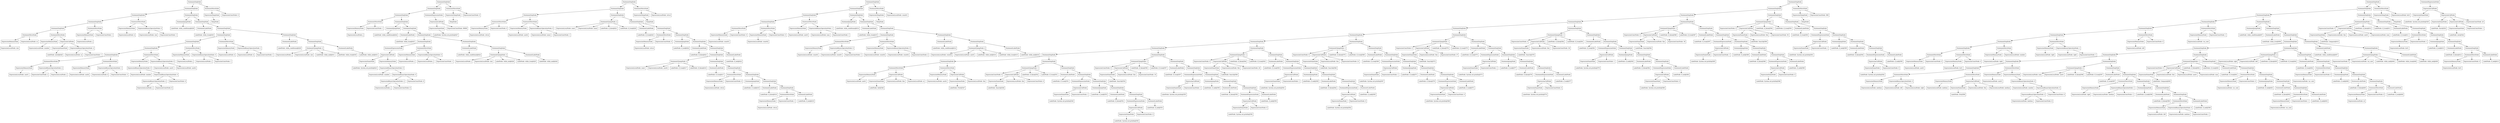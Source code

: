 digraph BinarySearch {
"0x603000037180" [label="StatementSeqNode" shape=box]
"0x6030000370f0" [label="StatementSeqNode" shape=box]
"0x603000036ac0" [label="StatementSeqNode" shape=box]
"0x603000036a00" [label="StatementSeqNode" shape=box]
"0x6030000369a0" [label="StatementSeqNode" shape=box]
"0x603000036910" [label="StatementMoveNode" shape=box]
"0x60200002cc10" [label="ExpressionMemoryNode" shape=box]
"0x60400003bbd0" [label="ExpressionLocalNode: size" shape=box]
"0x60200002cc10" -> "0x60400003bbd0"
"0x603000036910" -> "0x60200002cc10"
"0x60400003bb90" [label="ExpressionLocalNode: sz" shape=box]
"0x603000036910" -> "0x60400003bb90"
"0x6030000369a0" -> "0x603000036910"
"0x603000036970" [label="StatementMoveNode" shape=box]
"0x60200002cd10" [label="ExpressionMemoryNode" shape=box]
"0x60400003bcd0" [label="ExpressionLocalNode: number" shape=box]
"0x60200002cd10" -> "0x60400003bcd0"
"0x603000036970" -> "0x60200002cd10"
"0x60400003bc50" [label="ExpressionCallNode" shape=box]
"0x60200002cc50" [label="ExpressionNameNode" shape=box]
"0x60400003bc10" [label="LabelNode: new[]@628" shape=box]
"0x60200002cc50" -> "0x60400003bc10"
"0x60400003bc50" -> "0x60200002cc50"
"0x603000036940" [label="ExpressionBinaryOperationNode: 2" shape=box]
"0x60400003bc90" [label="ExpressionLocalNode: sz" shape=box]
"0x603000036940" -> "0x60400003bc90"
"0x60200002cc90" [label="ExpressionConstNode: 1" shape=box]
"0x603000036940" -> "0x60200002cc90"
"0x60400003bc50" -> "0x603000036940"
"0x603000036970" -> "0x60400003bc50"
"0x6030000369a0" -> "0x603000036970"
"0x603000036a00" -> "0x6030000369a0"
"0x6030000369d0" [label="StatementMoveNode" shape=box]
"0x60200002cdd0" [label="ExpressionMemoryNode" shape=box]
"0x60400003bd10" [label="ExpressionLocalNode: j" shape=box]
"0x60200002cdd0" -> "0x60400003bd10"
"0x6030000369d0" -> "0x60200002cdd0"
"0x60200002cd90" [label="ExpressionConstNode: 1" shape=box]
"0x6030000369d0" -> "0x60200002cd90"
"0x603000036a00" -> "0x6030000369d0"
"0x603000036ac0" -> "0x603000036a00"
"0x603000036a90" [label="StatementMoveNode" shape=box]
"0x60200002ceb0" [label="ExpressionMemoryNode" shape=box]
"0x60400003bd90" [label="ExpressionLocalNode: k" shape=box]
"0x60200002ceb0" -> "0x60400003bd90"
"0x603000036a90" -> "0x60200002ceb0"
"0x603000036a60" [label="ExpressionBinaryOperationNode: 0" shape=box]
"0x60400003bd50" [label="ExpressionLocalNode: size" shape=box]
"0x603000036a60" -> "0x60400003bd50"
"0x60200002ce70" [label="ExpressionConstNode: 1" shape=box]
"0x603000036a60" -> "0x60200002ce70"
"0x603000036a90" -> "0x603000036a60"
"0x603000036ac0" -> "0x603000036a90"
"0x6030000370f0" -> "0x603000036ac0"
"0x603000037000" [label="StatementSeqNode" shape=box]
"0x60200002d410" [label="StatementJumpNode" shape=box]
"0x60400003c150" [label="LabelNode: while_conditional@629" shape=box]
"0x60200002d410" -> "0x60400003c150"
"0x603000037000" -> "0x60200002d410"
"0x603000037030" [label="StatementSeqNode" shape=box]
"0x60200002d3d0" [label="StatementLabelNode" shape=box]
"0x60400003c290" [label="LabelNode: while_true@630" shape=box]
"0x60200002d3d0" -> "0x60400003c290"
"0x603000037030" -> "0x60200002d3d0"
"0x603000037060" [label="StatementSeqNode" shape=box]
"0x603000036eb0" [label="StatementSeqNode" shape=box]
"0x603000036ee0" [label="StatementSeqNode" shape=box]
"0x603000036f10" [label="StatementSeqNode" shape=box]
"0x603000036f40" [label="StatementSeqNode" shape=box]
"0x603000036b80" [label="StatementMoveNode" shape=box]
"0x60200002cfd0" [label="ExpressionMemoryNode" shape=box]
"0x60400003be90" [label="ExpressionLocalNode: aux01" shape=box]
"0x60200002cfd0" -> "0x60400003be90"
"0x603000036b80" -> "0x60200002cfd0"
"0x603000036b50" [label="ExpressionBinaryOperationNode: 2" shape=box]
"0x60200002cf70" [label="ExpressionConstNode: 2" shape=box]
"0x603000036b50" -> "0x60200002cf70"
"0x60400003be50" [label="ExpressionLocalNode: j" shape=box]
"0x603000036b50" -> "0x60400003be50"
"0x603000036b80" -> "0x603000036b50"
"0x603000036f40" -> "0x603000036b80"
"0x603000036c10" [label="StatementMoveNode" shape=box]
"0x60200002d0b0" [label="ExpressionMemoryNode" shape=box]
"0x60400003bf10" [label="ExpressionLocalNode: aux02" shape=box]
"0x60200002d0b0" -> "0x60400003bf10"
"0x603000036c10" -> "0x60200002d0b0"
"0x603000036be0" [label="ExpressionBinaryOperationNode: 1" shape=box]
"0x60400003bed0" [label="ExpressionLocalNode: k" shape=box]
"0x603000036be0" -> "0x60400003bed0"
"0x60200002d070" [label="ExpressionConstNode: 3" shape=box]
"0x603000036be0" -> "0x60200002d070"
"0x603000036c10" -> "0x603000036be0"
"0x603000036f40" -> "0x603000036c10"
"0x603000036f10" -> "0x603000036f40"
"0x603000036d30" [label="StatementMoveNode" shape=box]
"0x60200002d1d0" [label="ExpressionMemoryNode" shape=box]
"0x603000036cd0" [label="ExpressionBinaryOperationNode: 0" shape=box]
"0x60400003bfd0" [label="ExpressionLocalNode: number" shape=box]
"0x603000036cd0" -> "0x60400003bfd0"
"0x603000036ca0" [label="ExpressionBinaryOperationNode: 0" shape=box]
"0x603000036c70" [label="ExpressionBinaryOperationNode: 2" shape=box]
"0x60400003c010" [label="ExpressionLocalNode: j" shape=box]
"0x603000036c70" -> "0x60400003c010"
"0x60200002d1b0" [label="ExpressionConstNode: 8" shape=box]
"0x603000036c70" -> "0x60200002d1b0"
"0x603000036ca0" -> "0x603000036c70"
"0x60200002d190" [label="ExpressionConstNode: 8" shape=box]
"0x603000036ca0" -> "0x60200002d190"
"0x603000036cd0" -> "0x603000036ca0"
"0x60200002d1d0" -> "0x603000036cd0"
"0x603000036d30" -> "0x60200002d1d0"
"0x603000036d00" [label="ExpressionBinaryOperationNode: 0" shape=box]
"0x60400003bf50" [label="ExpressionLocalNode: aux01" shape=box]
"0x603000036d00" -> "0x60400003bf50"
"0x60400003bf90" [label="ExpressionLocalNode: aux02" shape=box]
"0x603000036d00" -> "0x60400003bf90"
"0x603000036d30" -> "0x603000036d00"
"0x603000036f10" -> "0x603000036d30"
"0x603000036ee0" -> "0x603000036f10"
"0x603000036df0" [label="StatementMoveNode" shape=box]
"0x60200002d290" [label="ExpressionMemoryNode" shape=box]
"0x60400003c090" [label="ExpressionLocalNode: j" shape=box]
"0x60200002d290" -> "0x60400003c090"
"0x603000036df0" -> "0x60200002d290"
"0x603000036dc0" [label="ExpressionBinaryOperationNode: 0" shape=box]
"0x60400003c050" [label="ExpressionLocalNode: j" shape=box]
"0x603000036dc0" -> "0x60400003c050"
"0x60200002d250" [label="ExpressionConstNode: 1" shape=box]
"0x603000036dc0" -> "0x60200002d250"
"0x603000036df0" -> "0x603000036dc0"
"0x603000036ee0" -> "0x603000036df0"
"0x603000036eb0" -> "0x603000036ee0"
"0x603000036e80" [label="StatementMoveNode" shape=box]
"0x60200002d350" [label="ExpressionMemoryNode" shape=box]
"0x60400003c110" [label="ExpressionLocalNode: k" shape=box]
"0x60200002d350" -> "0x60400003c110"
"0x603000036e80" -> "0x60200002d350"
"0x603000036e50" [label="ExpressionBinaryOperationNode: 1" shape=box]
"0x60400003c0d0" [label="ExpressionLocalNode: k" shape=box]
"0x603000036e50" -> "0x60400003c0d0"
"0x60200002d310" [label="ExpressionConstNode: 1" shape=box]
"0x603000036e50" -> "0x60200002d310"
"0x603000036e80" -> "0x603000036e50"
"0x603000036eb0" -> "0x603000036e80"
"0x603000037060" -> "0x603000036eb0"
"0x603000037090" [label="StatementSeqNode" shape=box]
"0x60200002d3b0" [label="StatementLabelNode" shape=box]
"0x60400003c250" [label="LabelNode: while_conditional@629" shape=box]
"0x60200002d3b0" -> "0x60400003c250"
"0x603000037090" -> "0x60200002d3b0"
"0x6030000370c0" [label="StatementSeqNode" shape=box]
"0x60400003c310" [label="StatementCJumpNode: 2" shape=box]
"0x60400003bdd0" [label="ExpressionLocalNode: j" shape=box]
"0x60400003c310" -> "0x60400003bdd0"
"0x60400003be10" [label="ExpressionLocalNode: size" shape=box]
"0x60400003c310" -> "0x60400003be10"
"0x60400003c210" [label="LabelNode: while_end@631" shape=box]
"0x60400003c310" -> "0x60400003c210"
"0x60400003c1d0" [label="LabelNode: while_true@630" shape=box]
"0x60400003c310" -> "0x60400003c1d0"
"0x6030000370c0" -> "0x60400003c310"
"0x60200002d3f0" [label="StatementLabelNode" shape=box]
"0x60400003c2d0" [label="LabelNode: while_end@631" shape=box]
"0x60200002d3f0" -> "0x60400003c2d0"
"0x6030000370c0" -> "0x60200002d3f0"
"0x603000037090" -> "0x6030000370c0"
"0x603000037060" -> "0x603000037090"
"0x603000037030" -> "0x603000037060"
"0x603000037000" -> "0x603000037030"
"0x6030000370f0" -> "0x603000037000"
"0x603000037180" -> "0x6030000370f0"
"0x603000037150" [label="StatementMoveNode" shape=box]
"0x60200002d4b0" [label="ExpressionTempNode" shape=box]
"0x60400003c350" [label="TempNode" shape=box]
"0x60200002d4b0" -> "0x60400003c350"
"0x603000037150" -> "0x60200002d4b0"
"0x60200002d490" [label="ExpressionConstNode: 0" shape=box]
"0x603000037150" -> "0x60200002d490"
"0x603000037180" -> "0x603000037150"
"0x6030000368e0" [label="StatementSeqNode" shape=box]
"0x603000036850" [label="StatementSeqNode" shape=box]
"0x6030000367c0" [label="StatementSeqNode" shape=box]
"0x603000036430" [label="StatementMoveNode" shape=box]
"0x60200002c6b0" [label="ExpressionMemoryNode" shape=box]
"0x60400003b610" [label="ExpressionLocalNode: j" shape=box]
"0x60200002c6b0" -> "0x60400003b610"
"0x603000036430" -> "0x60200002c6b0"
"0x60200002c670" [label="ExpressionConstNode: 1" shape=box]
"0x603000036430" -> "0x60200002c670"
"0x6030000367c0" -> "0x603000036430"
"0x6030000366d0" [label="StatementSeqNode" shape=box]
"0x60200002c9f0" [label="StatementJumpNode" shape=box]
"0x60400003b890" [label="LabelNode: while_conditional@624" shape=box]
"0x60200002c9f0" -> "0x60400003b890"
"0x6030000366d0" -> "0x60200002c9f0"
"0x603000036700" [label="StatementSeqNode" shape=box]
"0x60200002c9b0" [label="StatementLabelNode" shape=box]
"0x60400003b9d0" [label="LabelNode: while_true@625" shape=box]
"0x60200002c9b0" -> "0x60400003b9d0"
"0x603000036700" -> "0x60200002c9b0"
"0x603000036730" [label="StatementSeqNode" shape=box]
"0x603000036610" [label="StatementSeqNode" shape=box]
"0x60200002c830" [label="StatementExpressionNode" shape=box]
"0x60400003b7d0" [label="ExpressionCallNode" shape=box]
"0x60200002c7f0" [label="ExpressionNameNode" shape=box]
"0x60400003b750" [label="LabelNode: System.out.println@623" shape=box]
"0x60200002c7f0" -> "0x60400003b750"
"0x60400003b7d0" -> "0x60200002c7f0"
"0x60200002c7d0" [label="ExpressionMemoryNode" shape=box]
"0x6030000364f0" [label="ExpressionBinaryOperationNode: 0" shape=box]
"0x60400003b6d0" [label="ExpressionLocalNode: number" shape=box]
"0x6030000364f0" -> "0x60400003b6d0"
"0x6030000364c0" [label="ExpressionBinaryOperationNode: 0" shape=box]
"0x603000036490" [label="ExpressionBinaryOperationNode: 2" shape=box]
"0x60400003b710" [label="ExpressionLocalNode: j" shape=box]
"0x603000036490" -> "0x60400003b710"
"0x60200002c790" [label="ExpressionConstNode: 8" shape=box]
"0x603000036490" -> "0x60200002c790"
"0x6030000364c0" -> "0x603000036490"
"0x60200002c770" [label="ExpressionConstNode: 8" shape=box]
"0x6030000364c0" -> "0x60200002c770"
"0x6030000364f0" -> "0x6030000364c0"
"0x60200002c7d0" -> "0x6030000364f0"
"0x60400003b7d0" -> "0x60200002c7d0"
"0x60200002c830" -> "0x60400003b7d0"
"0x603000036610" -> "0x60200002c830"
"0x6030000365e0" [label="StatementMoveNode" shape=box]
"0x60200002c910" [label="ExpressionMemoryNode" shape=box]
"0x60400003b850" [label="ExpressionLocalNode: j" shape=box]
"0x60200002c910" -> "0x60400003b850"
"0x6030000365e0" -> "0x60200002c910"
"0x6030000365b0" [label="ExpressionBinaryOperationNode: 0" shape=box]
"0x60400003b810" [label="ExpressionLocalNode: j" shape=box]
"0x6030000365b0" -> "0x60400003b810"
"0x60200002c8d0" [label="ExpressionConstNode: 1" shape=box]
"0x6030000365b0" -> "0x60200002c8d0"
"0x6030000365e0" -> "0x6030000365b0"
"0x603000036610" -> "0x6030000365e0"
"0x603000036730" -> "0x603000036610"
"0x603000036760" [label="StatementSeqNode" shape=box]
"0x60200002c990" [label="StatementLabelNode" shape=box]
"0x60400003b990" [label="LabelNode: while_conditional@624" shape=box]
"0x60200002c990" -> "0x60400003b990"
"0x603000036760" -> "0x60200002c990"
"0x603000036790" [label="StatementSeqNode" shape=box]
"0x60400003ba50" [label="StatementCJumpNode: 2" shape=box]
"0x60400003b650" [label="ExpressionLocalNode: j" shape=box]
"0x60400003ba50" -> "0x60400003b650"
"0x60400003b690" [label="ExpressionLocalNode: size" shape=box]
"0x60400003ba50" -> "0x60400003b690"
"0x60400003b950" [label="LabelNode: while_end@626" shape=box]
"0x60400003ba50" -> "0x60400003b950"
"0x60400003b910" [label="LabelNode: while_true@625" shape=box]
"0x60400003ba50" -> "0x60400003b910"
"0x603000036790" -> "0x60400003ba50"
"0x60200002c9d0" [label="StatementLabelNode" shape=box]
"0x60400003ba10" [label="LabelNode: while_end@626" shape=box]
"0x60200002c9d0" -> "0x60400003ba10"
"0x603000036790" -> "0x60200002c9d0"
"0x603000036760" -> "0x603000036790"
"0x603000036730" -> "0x603000036760"
"0x603000036700" -> "0x603000036730"
"0x6030000366d0" -> "0x603000036700"
"0x6030000367c0" -> "0x6030000366d0"
"0x603000036850" -> "0x6030000367c0"
"0x60200002cad0" [label="StatementExpressionNode" shape=box]
"0x60400003bb10" [label="ExpressionCallNode" shape=box]
"0x60200002ca90" [label="ExpressionNameNode" shape=box]
"0x60400003ba90" [label="LabelNode: System.out.println@627" shape=box]
"0x60200002ca90" -> "0x60400003ba90"
"0x60400003bb10" -> "0x60200002ca90"
"0x60200002ca70" [label="ExpressionConstNode: 99999" shape=box]
"0x60400003bb10" -> "0x60200002ca70"
"0x60200002cad0" -> "0x60400003bb10"
"0x603000036850" -> "0x60200002cad0"
"0x6030000368e0" -> "0x603000036850"
"0x6030000368b0" [label="StatementMoveNode" shape=box]
"0x60200002cb70" [label="ExpressionTempNode" shape=box]
"0x60400003bb50" [label="TempNode" shape=box]
"0x60200002cb70" -> "0x60400003bb50"
"0x6030000368b0" -> "0x60200002cb70"
"0x60200002cb50" [label="ExpressionConstNode: 0" shape=box]
"0x6030000368b0" -> "0x60200002cb50"
"0x6030000368e0" -> "0x6030000368b0"
"0x6030000363d0" [label="StatementSeqNode" shape=box]
"0x603000036340" [label="StatementSeqNode" shape=box]
"0x603000035f80" [label="StatementSeqNode" shape=box]
"0x603000035ec0" [label="StatementMoveNode" shape=box]
"0x60200002c0f0" [label="ExpressionMemoryNode" shape=box]
"0x60400003af90" [label="ExpressionLocalNode: retval" shape=box]
"0x60200002c0f0" -> "0x60400003af90"
"0x603000035ec0" -> "0x60200002c0f0"
"0x60200002c0b0" [label="ExpressionConstNode: 0" shape=box]
"0x603000035ec0" -> "0x60200002c0b0"
"0x603000035f80" -> "0x603000035ec0"
"0x603000035f50" [label="StatementMoveNode" shape=box]
"0x60200002c1b0" [label="ExpressionMemoryNode" shape=box]
"0x60400003b010" [label="ExpressionLocalNode: aux02" shape=box]
"0x60200002c1b0" -> "0x60400003b010"
"0x603000035f50" -> "0x60200002c1b0"
"0x603000035f20" [label="ExpressionBinaryOperationNode: 0" shape=box]
"0x60400003afd0" [label="ExpressionLocalNode: num2" shape=box]
"0x603000035f20" -> "0x60400003afd0"
"0x60200002c170" [label="ExpressionConstNode: 1" shape=box]
"0x603000035f20" -> "0x60200002c170"
"0x603000035f50" -> "0x603000035f20"
"0x603000035f80" -> "0x603000035f50"
"0x603000036340" -> "0x603000035f80"
"0x603000036220" [label="StatementSeqNode" shape=box]
"0x60400003b550" [label="StatementCJumpNode: 2" shape=box]
"0x60400003b050" [label="ExpressionLocalNode: num1" shape=box]
"0x60400003b550" -> "0x60400003b050"
"0x60400003b090" [label="ExpressionLocalNode: num2" shape=box]
"0x60400003b550" -> "0x60400003b090"
"0x60400003b410" [label="LabelNode: if_false@621" shape=box]
"0x60400003b550" -> "0x60400003b410"
"0x60400003b3d0" [label="LabelNode: if_true@620" shape=box]
"0x60400003b550" -> "0x60400003b3d0"
"0x603000036220" -> "0x60400003b550"
"0x603000036250" [label="StatementSeqNode" shape=box]
"0x60200002c510" [label="StatementLabelNode" shape=box]
"0x60400003b490" [label="LabelNode: if_true@620" shape=box]
"0x60200002c510" -> "0x60400003b490"
"0x603000036250" -> "0x60200002c510"
"0x603000036280" [label="StatementSeqNode" shape=box]
"0x603000035fe0" [label="StatementMoveNode" shape=box]
"0x60200002c2b0" [label="ExpressionMemoryNode" shape=box]
"0x60400003b0d0" [label="ExpressionLocalNode: retval" shape=box]
"0x60200002c2b0" -> "0x60400003b0d0"
"0x603000035fe0" -> "0x60200002c2b0"
"0x60200002c270" [label="ExpressionConstNode: 0" shape=box]
"0x603000035fe0" -> "0x60200002c270"
"0x603000036280" -> "0x603000035fe0"
"0x6030000362b0" [label="StatementSeqNode" shape=box]
"0x60200002c570" [label="StatementJumpNode" shape=box]
"0x60400003b450" [label="LabelNode: if_end@622" shape=box]
"0x60200002c570" -> "0x60400003b450"
"0x6030000362b0" -> "0x60200002c570"
"0x6030000362e0" [label="StatementSeqNode" shape=box]
"0x60200002c530" [label="StatementLabelNode" shape=box]
"0x60400003b4d0" [label="LabelNode: if_false@621" shape=box]
"0x60200002c530" -> "0x60400003b4d0"
"0x6030000362e0" -> "0x60200002c530"
"0x603000036310" [label="StatementSeqNode" shape=box]
"0x603000036100" [label="StatementSeqNode" shape=box]
"0x60400003b390" [label="StatementCJumpNode: 2" shape=box]
"0x60400003b110" [label="ExpressionLocalNode: num1" shape=box]
"0x60400003b390" -> "0x60400003b110"
"0x60400003b150" [label="ExpressionLocalNode: aux02" shape=box]
"0x60400003b390" -> "0x60400003b150"
"0x60400003b210" [label="LabelNode: if_true@617" shape=box]
"0x60400003b390" -> "0x60400003b210"
"0x60400003b250" [label="LabelNode: if_false@618" shape=box]
"0x60400003b390" -> "0x60400003b250"
"0x603000036100" -> "0x60400003b390"
"0x603000036130" [label="StatementSeqNode" shape=box]
"0x60200002c470" [label="StatementLabelNode" shape=box]
"0x60400003b2d0" [label="LabelNode: if_true@617" shape=box]
"0x60200002c470" -> "0x60400003b2d0"
"0x603000036130" -> "0x60200002c470"
"0x603000036160" [label="StatementSeqNode" shape=box]
"0x6030000360a0" [label="StatementMoveNode" shape=box]
"0x60200002c390" [label="ExpressionMemoryNode" shape=box]
"0x60400003b190" [label="ExpressionLocalNode: retval" shape=box]
"0x60200002c390" -> "0x60400003b190"
"0x6030000360a0" -> "0x60200002c390"
"0x60200002c350" [label="ExpressionConstNode: 0" shape=box]
"0x6030000360a0" -> "0x60200002c350"
"0x603000036160" -> "0x6030000360a0"
"0x603000036190" [label="StatementSeqNode" shape=box]
"0x60200002c4d0" [label="StatementJumpNode" shape=box]
"0x60400003b290" [label="LabelNode: if_end@619" shape=box]
"0x60200002c4d0" -> "0x60400003b290"
"0x603000036190" -> "0x60200002c4d0"
"0x6030000361c0" [label="StatementSeqNode" shape=box]
"0x60200002c490" [label="StatementLabelNode" shape=box]
"0x60400003b310" [label="LabelNode: if_false@618" shape=box]
"0x60200002c490" -> "0x60400003b310"
"0x6030000361c0" -> "0x60200002c490"
"0x6030000361f0" [label="StatementSeqNode" shape=box]
"0x6030000360d0" [label="StatementMoveNode" shape=box]
"0x60200002c430" [label="ExpressionMemoryNode" shape=box]
"0x60400003b1d0" [label="ExpressionLocalNode: retval" shape=box]
"0x60200002c430" -> "0x60400003b1d0"
"0x6030000360d0" -> "0x60200002c430"
"0x60200002c3f0" [label="ExpressionConstNode: 1" shape=box]
"0x6030000360d0" -> "0x60200002c3f0"
"0x6030000361f0" -> "0x6030000360d0"
"0x60200002c4b0" [label="StatementLabelNode" shape=box]
"0x60400003b350" [label="LabelNode: if_end@619" shape=box]
"0x60200002c4b0" -> "0x60400003b350"
"0x6030000361f0" -> "0x60200002c4b0"
"0x6030000361c0" -> "0x6030000361f0"
"0x603000036190" -> "0x6030000361c0"
"0x603000036160" -> "0x603000036190"
"0x603000036130" -> "0x603000036160"
"0x603000036100" -> "0x603000036130"
"0x603000036310" -> "0x603000036100"
"0x60200002c550" [label="StatementLabelNode" shape=box]
"0x60400003b510" [label="LabelNode: if_end@622" shape=box]
"0x60200002c550" -> "0x60400003b510"
"0x603000036310" -> "0x60200002c550"
"0x6030000362e0" -> "0x603000036310"
"0x6030000362b0" -> "0x6030000362e0"
"0x603000036280" -> "0x6030000362b0"
"0x603000036250" -> "0x603000036280"
"0x603000036220" -> "0x603000036250"
"0x603000036340" -> "0x603000036220"
"0x6030000363d0" -> "0x603000036340"
"0x6030000363a0" [label="StatementMoveNode" shape=box]
"0x60200002c5f0" [label="ExpressionTempNode" shape=box]
"0x60400003b5d0" [label="TempNode" shape=box]
"0x60200002c5f0" -> "0x60400003b5d0"
"0x6030000363a0" -> "0x60200002c5f0"
"0x60400003b590" [label="ExpressionLocalNode: retval" shape=box]
"0x6030000363a0" -> "0x60400003b590"
"0x6030000363d0" -> "0x6030000363a0"
"0x603000035e60" [label="StatementSeqNode" shape=box]
"0x603000035dd0" [label="StatementSeqNode" shape=box]
"0x603000035aa0" [label="StatementSeqNode" shape=box]
"0x6030000359e0" [label="StatementSeqNode" shape=box]
"0x603000035980" [label="StatementMoveNode" shape=box]
"0x60200002bb50" [label="ExpressionMemoryNode" shape=box]
"0x60400003aa90" [label="ExpressionLocalNode: count01" shape=box]
"0x60200002bb50" -> "0x60400003aa90"
"0x603000035980" -> "0x60200002bb50"
"0x60200002bb10" [label="ExpressionConstNode: 0" shape=box]
"0x603000035980" -> "0x60200002bb10"
"0x6030000359e0" -> "0x603000035980"
"0x6030000359b0" [label="StatementMoveNode" shape=box]
"0x60200002bbf0" [label="ExpressionMemoryNode" shape=box]
"0x60400003aad0" [label="ExpressionLocalNode: count02" shape=box]
"0x60200002bbf0" -> "0x60400003aad0"
"0x6030000359b0" -> "0x60200002bbf0"
"0x60200002bbb0" [label="ExpressionConstNode: 0" shape=box]
"0x6030000359b0" -> "0x60200002bbb0"
"0x6030000359e0" -> "0x6030000359b0"
"0x603000035aa0" -> "0x6030000359e0"
"0x603000035a70" [label="StatementMoveNode" shape=box]
"0x60200002bcd0" [label="ExpressionMemoryNode" shape=box]
"0x60400003ab50" [label="ExpressionLocalNode: aux03" shape=box]
"0x60200002bcd0" -> "0x60400003ab50"
"0x603000035a70" -> "0x60200002bcd0"
"0x603000035a40" [label="ExpressionBinaryOperationNode: 1" shape=box]
"0x60400003ab10" [label="ExpressionLocalNode: num" shape=box]
"0x603000035a40" -> "0x60400003ab10"
"0x60200002bc90" [label="ExpressionConstNode: 1" shape=box]
"0x603000035a40" -> "0x60200002bc90"
"0x603000035a70" -> "0x603000035a40"
"0x603000035aa0" -> "0x603000035a70"
"0x603000035dd0" -> "0x603000035aa0"
"0x603000035ce0" [label="StatementSeqNode" shape=box]
"0x60200002bfb0" [label="StatementJumpNode" shape=box]
"0x60400003ad10" [label="LabelNode: while_conditional@614" shape=box]
"0x60200002bfb0" -> "0x60400003ad10"
"0x603000035ce0" -> "0x60200002bfb0"
"0x603000035d10" [label="StatementSeqNode" shape=box]
"0x60200002bf70" [label="StatementLabelNode" shape=box]
"0x60400003ae50" [label="LabelNode: while_true@615" shape=box]
"0x60200002bf70" -> "0x60400003ae50"
"0x603000035d10" -> "0x60200002bf70"
"0x603000035d40" [label="StatementSeqNode" shape=box]
"0x603000035c20" [label="StatementSeqNode" shape=box]
"0x603000035b60" [label="StatementMoveNode" shape=box]
"0x60200002bdf0" [label="ExpressionMemoryNode" shape=box]
"0x60400003ac50" [label="ExpressionLocalNode: count01" shape=box]
"0x60200002bdf0" -> "0x60400003ac50"
"0x603000035b60" -> "0x60200002bdf0"
"0x603000035b30" [label="ExpressionBinaryOperationNode: 0" shape=box]
"0x60400003ac10" [label="ExpressionLocalNode: count01" shape=box]
"0x603000035b30" -> "0x60400003ac10"
"0x60200002bdb0" [label="ExpressionConstNode: 1" shape=box]
"0x603000035b30" -> "0x60200002bdb0"
"0x603000035b60" -> "0x603000035b30"
"0x603000035c20" -> "0x603000035b60"
"0x603000035bf0" [label="StatementMoveNode" shape=box]
"0x60200002bed0" [label="ExpressionMemoryNode" shape=box]
"0x60400003acd0" [label="ExpressionLocalNode: count02" shape=box]
"0x60200002bed0" -> "0x60400003acd0"
"0x603000035bf0" -> "0x60200002bed0"
"0x603000035bc0" [label="ExpressionBinaryOperationNode: 0" shape=box]
"0x60400003ac90" [label="ExpressionLocalNode: count02" shape=box]
"0x603000035bc0" -> "0x60400003ac90"
"0x60200002be90" [label="ExpressionConstNode: 2" shape=box]
"0x603000035bc0" -> "0x60200002be90"
"0x603000035bf0" -> "0x603000035bc0"
"0x603000035c20" -> "0x603000035bf0"
"0x603000035d40" -> "0x603000035c20"
"0x603000035d70" [label="StatementSeqNode" shape=box]
"0x60200002bf50" [label="StatementLabelNode" shape=box]
"0x60400003ae10" [label="LabelNode: while_conditional@614" shape=box]
"0x60200002bf50" -> "0x60400003ae10"
"0x603000035d70" -> "0x60200002bf50"
"0x603000035da0" [label="StatementSeqNode" shape=box]
"0x60400003aed0" [label="StatementCJumpNode: 2" shape=box]
"0x60400003ab90" [label="ExpressionLocalNode: count02" shape=box]
"0x60400003aed0" -> "0x60400003ab90"
"0x60400003abd0" [label="ExpressionLocalNode: aux03" shape=box]
"0x60400003aed0" -> "0x60400003abd0"
"0x60400003add0" [label="LabelNode: while_end@616" shape=box]
"0x60400003aed0" -> "0x60400003add0"
"0x60400003ad90" [label="LabelNode: while_true@615" shape=box]
"0x60400003aed0" -> "0x60400003ad90"
"0x603000035da0" -> "0x60400003aed0"
"0x60200002bf90" [label="StatementLabelNode" shape=box]
"0x60400003ae90" [label="LabelNode: while_end@616" shape=box]
"0x60200002bf90" -> "0x60400003ae90"
"0x603000035da0" -> "0x60200002bf90"
"0x603000035d70" -> "0x603000035da0"
"0x603000035d40" -> "0x603000035d70"
"0x603000035d10" -> "0x603000035d40"
"0x603000035ce0" -> "0x603000035d10"
"0x603000035dd0" -> "0x603000035ce0"
"0x603000035e60" -> "0x603000035dd0"
"0x603000035e30" [label="StatementMoveNode" shape=box]
"0x60200002c030" [label="ExpressionTempNode" shape=box]
"0x60400003af50" [label="TempNode" shape=box]
"0x60200002c030" -> "0x60400003af50"
"0x603000035e30" -> "0x60200002c030"
"0x60400003af10" [label="ExpressionLocalNode: count01" shape=box]
"0x603000035e30" -> "0x60400003af10"
"0x603000035e60" -> "0x603000035e30"
"0x603000034990" [label="StatementSeqNode" shape=box]
"0x603000034900" [label="StatementSeqNode" shape=box]
"0x6030000346f0" [label="StatementSeqNode" shape=box]
"0x6030000344e0" [label="StatementSeqNode" shape=box]
"0x6030000342d0" [label="StatementSeqNode" shape=box]
"0x6030000340c0" [label="StatementSeqNode" shape=box]
"0x603000033eb0" [label="StatementSeqNode" shape=box]
"0x603000033ca0" [label="StatementSeqNode" shape=box]
"0x603000033a90" [label="StatementSeqNode" shape=box]
"0x603000033880" [label="StatementSeqNode" shape=box]
"0x603000033820" [label="StatementMoveNode" shape=box]
"0x602000028b90" [label="ExpressionMemoryNode" shape=box]
"0x604000037490" [label="ExpressionLocalNode: aux01" shape=box]
"0x602000028b90" -> "0x604000037490"
"0x603000033820" -> "0x602000028b90"
"0x6040000373d0" [label="ExpressionCallNode" shape=box]
"0x602000028ab0" [label="ExpressionNameNode" shape=box]
"0x604000037390" [label="LabelNode: Init@546" shape=box]
"0x602000028ab0" -> "0x604000037390"
"0x6040000373d0" -> "0x602000028ab0"
"0x604000037410" [label="ExpressionLocalNode: this" shape=box]
"0x6040000373d0" -> "0x604000037410"
"0x604000037450" [label="ExpressionLocalNode: sz" shape=box]
"0x6040000373d0" -> "0x604000037450"
"0x603000033820" -> "0x6040000373d0"
"0x603000033880" -> "0x603000033820"
"0x603000033850" [label="StatementMoveNode" shape=box]
"0x602000028c70" [label="ExpressionMemoryNode" shape=box]
"0x604000037590" [label="ExpressionLocalNode: aux02" shape=box]
"0x602000028c70" -> "0x604000037590"
"0x603000033850" -> "0x602000028c70"
"0x604000037510" [label="ExpressionCallNode" shape=box]
"0x602000028bd0" [label="ExpressionNameNode" shape=box]
"0x6040000374d0" [label="LabelNode: Print@547" shape=box]
"0x602000028bd0" -> "0x6040000374d0"
"0x604000037510" -> "0x602000028bd0"
"0x604000037550" [label="ExpressionLocalNode: this" shape=box]
"0x604000037510" -> "0x604000037550"
"0x603000033850" -> "0x604000037510"
"0x603000033880" -> "0x603000033850"
"0x603000033a90" -> "0x603000033880"
"0x603000033970" [label="StatementSeqNode" shape=box]
"0x604000037990" [label="StatementCJumpNode: 1" shape=box]
"0x602000028fb0" [label="ExpressionConstNode: 0" shape=box]
"0x604000037990" -> "0x602000028fb0"
"0x604000037610" [label="ExpressionCallNode" shape=box]
"0x602000028cd0" [label="ExpressionNameNode" shape=box]
"0x6040000375d0" [label="LabelNode: Search@548" shape=box]
"0x602000028cd0" -> "0x6040000375d0"
"0x604000037610" -> "0x602000028cd0"
"0x604000037650" [label="ExpressionLocalNode: this" shape=box]
"0x604000037610" -> "0x604000037650"
"0x602000028d50" [label="ExpressionConstNode: 8" shape=box]
"0x604000037610" -> "0x602000028d50"
"0x604000037990" -> "0x604000037610"
"0x604000037850" [label="LabelNode: if_false@552" shape=box]
"0x604000037990" -> "0x604000037850"
"0x604000037810" [label="LabelNode: if_true@551" shape=box]
"0x604000037990" -> "0x604000037810"
"0x603000033970" -> "0x604000037990"
"0x6030000339a0" [label="StatementSeqNode" shape=box]
"0x602000028f30" [label="StatementLabelNode" shape=box]
"0x6040000378d0" [label="LabelNode: if_true@551" shape=box]
"0x602000028f30" -> "0x6040000378d0"
"0x6030000339a0" -> "0x602000028f30"
"0x6030000339d0" [label="StatementSeqNode" shape=box]
"0x602000028e30" [label="StatementExpressionNode" shape=box]
"0x604000037710" [label="ExpressionCallNode" shape=box]
"0x602000028df0" [label="ExpressionNameNode" shape=box]
"0x604000037690" [label="LabelNode: System.out.println@549" shape=box]
"0x602000028df0" -> "0x604000037690"
"0x604000037710" -> "0x602000028df0"
"0x602000028dd0" [label="ExpressionConstNode: 1" shape=box]
"0x604000037710" -> "0x602000028dd0"
"0x602000028e30" -> "0x604000037710"
"0x6030000339d0" -> "0x602000028e30"
"0x603000033a00" [label="StatementSeqNode" shape=box]
"0x602000028f90" [label="StatementJumpNode" shape=box]
"0x604000037890" [label="LabelNode: if_end@553" shape=box]
"0x602000028f90" -> "0x604000037890"
"0x603000033a00" -> "0x602000028f90"
"0x603000033a30" [label="StatementSeqNode" shape=box]
"0x602000028f50" [label="StatementLabelNode" shape=box]
"0x604000037910" [label="LabelNode: if_false@552" shape=box]
"0x602000028f50" -> "0x604000037910"
"0x603000033a30" -> "0x602000028f50"
"0x603000033a60" [label="StatementSeqNode" shape=box]
"0x602000028ef0" [label="StatementExpressionNode" shape=box]
"0x6040000377d0" [label="ExpressionCallNode" shape=box]
"0x602000028eb0" [label="ExpressionNameNode" shape=box]
"0x604000037750" [label="LabelNode: System.out.println@550" shape=box]
"0x602000028eb0" -> "0x604000037750"
"0x6040000377d0" -> "0x602000028eb0"
"0x602000028e90" [label="ExpressionConstNode: 0" shape=box]
"0x6040000377d0" -> "0x602000028e90"
"0x602000028ef0" -> "0x6040000377d0"
"0x603000033a60" -> "0x602000028ef0"
"0x602000028f70" [label="StatementLabelNode" shape=box]
"0x604000037950" [label="LabelNode: if_end@553" shape=box]
"0x602000028f70" -> "0x604000037950"
"0x603000033a60" -> "0x602000028f70"
"0x603000033a30" -> "0x603000033a60"
"0x603000033a00" -> "0x603000033a30"
"0x6030000339d0" -> "0x603000033a00"
"0x6030000339a0" -> "0x6030000339d0"
"0x603000033970" -> "0x6030000339a0"
"0x603000033a90" -> "0x603000033970"
"0x603000033ca0" -> "0x603000033a90"
"0x603000033b80" [label="StatementSeqNode" shape=box]
"0x604000037d90" [label="StatementCJumpNode: 1" shape=box]
"0x6020000292f0" [label="ExpressionConstNode: 0" shape=box]
"0x604000037d90" -> "0x6020000292f0"
"0x604000037a10" [label="ExpressionCallNode" shape=box]
"0x602000029010" [label="ExpressionNameNode" shape=box]
"0x6040000379d0" [label="LabelNode: Search@554" shape=box]
"0x602000029010" -> "0x6040000379d0"
"0x604000037a10" -> "0x602000029010"
"0x604000037a50" [label="ExpressionLocalNode: this" shape=box]
"0x604000037a10" -> "0x604000037a50"
"0x602000029090" [label="ExpressionConstNode: 19" shape=box]
"0x604000037a10" -> "0x602000029090"
"0x604000037d90" -> "0x604000037a10"
"0x604000037c50" [label="LabelNode: if_false@558" shape=box]
"0x604000037d90" -> "0x604000037c50"
"0x604000037c10" [label="LabelNode: if_true@557" shape=box]
"0x604000037d90" -> "0x604000037c10"
"0x603000033b80" -> "0x604000037d90"
"0x603000033bb0" [label="StatementSeqNode" shape=box]
"0x602000029270" [label="StatementLabelNode" shape=box]
"0x604000037cd0" [label="LabelNode: if_true@557" shape=box]
"0x602000029270" -> "0x604000037cd0"
"0x603000033bb0" -> "0x602000029270"
"0x603000033be0" [label="StatementSeqNode" shape=box]
"0x602000029170" [label="StatementExpressionNode" shape=box]
"0x604000037b10" [label="ExpressionCallNode" shape=box]
"0x602000029130" [label="ExpressionNameNode" shape=box]
"0x604000037a90" [label="LabelNode: System.out.println@555" shape=box]
"0x602000029130" -> "0x604000037a90"
"0x604000037b10" -> "0x602000029130"
"0x602000029110" [label="ExpressionConstNode: 1" shape=box]
"0x604000037b10" -> "0x602000029110"
"0x602000029170" -> "0x604000037b10"
"0x603000033be0" -> "0x602000029170"
"0x603000033c10" [label="StatementSeqNode" shape=box]
"0x6020000292d0" [label="StatementJumpNode" shape=box]
"0x604000037c90" [label="LabelNode: if_end@559" shape=box]
"0x6020000292d0" -> "0x604000037c90"
"0x603000033c10" -> "0x6020000292d0"
"0x603000033c40" [label="StatementSeqNode" shape=box]
"0x602000029290" [label="StatementLabelNode" shape=box]
"0x604000037d10" [label="LabelNode: if_false@558" shape=box]
"0x602000029290" -> "0x604000037d10"
"0x603000033c40" -> "0x602000029290"
"0x603000033c70" [label="StatementSeqNode" shape=box]
"0x602000029230" [label="StatementExpressionNode" shape=box]
"0x604000037bd0" [label="ExpressionCallNode" shape=box]
"0x6020000291f0" [label="ExpressionNameNode" shape=box]
"0x604000037b50" [label="LabelNode: System.out.println@556" shape=box]
"0x6020000291f0" -> "0x604000037b50"
"0x604000037bd0" -> "0x6020000291f0"
"0x6020000291d0" [label="ExpressionConstNode: 0" shape=box]
"0x604000037bd0" -> "0x6020000291d0"
"0x602000029230" -> "0x604000037bd0"
"0x603000033c70" -> "0x602000029230"
"0x6020000292b0" [label="StatementLabelNode" shape=box]
"0x604000037d50" [label="LabelNode: if_end@559" shape=box]
"0x6020000292b0" -> "0x604000037d50"
"0x603000033c70" -> "0x6020000292b0"
"0x603000033c40" -> "0x603000033c70"
"0x603000033c10" -> "0x603000033c40"
"0x603000033be0" -> "0x603000033c10"
"0x603000033bb0" -> "0x603000033be0"
"0x603000033b80" -> "0x603000033bb0"
"0x603000033ca0" -> "0x603000033b80"
"0x603000033eb0" -> "0x603000033ca0"
"0x603000033d90" [label="StatementSeqNode" shape=box]
"0x604000038190" [label="StatementCJumpNode: 1" shape=box]
"0x602000029630" [label="ExpressionConstNode: 0" shape=box]
"0x604000038190" -> "0x602000029630"
"0x604000037e10" [label="ExpressionCallNode" shape=box]
"0x602000029350" [label="ExpressionNameNode" shape=box]
"0x604000037dd0" [label="LabelNode: Search@560" shape=box]
"0x602000029350" -> "0x604000037dd0"
"0x604000037e10" -> "0x602000029350"
"0x604000037e50" [label="ExpressionLocalNode: this" shape=box]
"0x604000037e10" -> "0x604000037e50"
"0x6020000293d0" [label="ExpressionConstNode: 20" shape=box]
"0x604000037e10" -> "0x6020000293d0"
"0x604000038190" -> "0x604000037e10"
"0x604000038050" [label="LabelNode: if_false@564" shape=box]
"0x604000038190" -> "0x604000038050"
"0x604000038010" [label="LabelNode: if_true@563" shape=box]
"0x604000038190" -> "0x604000038010"
"0x603000033d90" -> "0x604000038190"
"0x603000033dc0" [label="StatementSeqNode" shape=box]
"0x6020000295b0" [label="StatementLabelNode" shape=box]
"0x6040000380d0" [label="LabelNode: if_true@563" shape=box]
"0x6020000295b0" -> "0x6040000380d0"
"0x603000033dc0" -> "0x6020000295b0"
"0x603000033df0" [label="StatementSeqNode" shape=box]
"0x6020000294b0" [label="StatementExpressionNode" shape=box]
"0x604000037f10" [label="ExpressionCallNode" shape=box]
"0x602000029470" [label="ExpressionNameNode" shape=box]
"0x604000037e90" [label="LabelNode: System.out.println@561" shape=box]
"0x602000029470" -> "0x604000037e90"
"0x604000037f10" -> "0x602000029470"
"0x602000029450" [label="ExpressionConstNode: 1" shape=box]
"0x604000037f10" -> "0x602000029450"
"0x6020000294b0" -> "0x604000037f10"
"0x603000033df0" -> "0x6020000294b0"
"0x603000033e20" [label="StatementSeqNode" shape=box]
"0x602000029610" [label="StatementJumpNode" shape=box]
"0x604000038090" [label="LabelNode: if_end@565" shape=box]
"0x602000029610" -> "0x604000038090"
"0x603000033e20" -> "0x602000029610"
"0x603000033e50" [label="StatementSeqNode" shape=box]
"0x6020000295d0" [label="StatementLabelNode" shape=box]
"0x604000038110" [label="LabelNode: if_false@564" shape=box]
"0x6020000295d0" -> "0x604000038110"
"0x603000033e50" -> "0x6020000295d0"
"0x603000033e80" [label="StatementSeqNode" shape=box]
"0x602000029570" [label="StatementExpressionNode" shape=box]
"0x604000037fd0" [label="ExpressionCallNode" shape=box]
"0x602000029530" [label="ExpressionNameNode" shape=box]
"0x604000037f50" [label="LabelNode: System.out.println@562" shape=box]
"0x602000029530" -> "0x604000037f50"
"0x604000037fd0" -> "0x602000029530"
"0x602000029510" [label="ExpressionConstNode: 0" shape=box]
"0x604000037fd0" -> "0x602000029510"
"0x602000029570" -> "0x604000037fd0"
"0x603000033e80" -> "0x602000029570"
"0x6020000295f0" [label="StatementLabelNode" shape=box]
"0x604000038150" [label="LabelNode: if_end@565" shape=box]
"0x6020000295f0" -> "0x604000038150"
"0x603000033e80" -> "0x6020000295f0"
"0x603000033e50" -> "0x603000033e80"
"0x603000033e20" -> "0x603000033e50"
"0x603000033df0" -> "0x603000033e20"
"0x603000033dc0" -> "0x603000033df0"
"0x603000033d90" -> "0x603000033dc0"
"0x603000033eb0" -> "0x603000033d90"
"0x6030000340c0" -> "0x603000033eb0"
"0x603000033fa0" [label="StatementSeqNode" shape=box]
"0x604000038590" [label="StatementCJumpNode: 1" shape=box]
"0x602000029970" [label="ExpressionConstNode: 0" shape=box]
"0x604000038590" -> "0x602000029970"
"0x604000038210" [label="ExpressionCallNode" shape=box]
"0x602000029690" [label="ExpressionNameNode" shape=box]
"0x6040000381d0" [label="LabelNode: Search@566" shape=box]
"0x602000029690" -> "0x6040000381d0"
"0x604000038210" -> "0x602000029690"
"0x604000038250" [label="ExpressionLocalNode: this" shape=box]
"0x604000038210" -> "0x604000038250"
"0x602000029710" [label="ExpressionConstNode: 21" shape=box]
"0x604000038210" -> "0x602000029710"
"0x604000038590" -> "0x604000038210"
"0x604000038450" [label="LabelNode: if_false@570" shape=box]
"0x604000038590" -> "0x604000038450"
"0x604000038410" [label="LabelNode: if_true@569" shape=box]
"0x604000038590" -> "0x604000038410"
"0x603000033fa0" -> "0x604000038590"
"0x603000033fd0" [label="StatementSeqNode" shape=box]
"0x6020000298f0" [label="StatementLabelNode" shape=box]
"0x6040000384d0" [label="LabelNode: if_true@569" shape=box]
"0x6020000298f0" -> "0x6040000384d0"
"0x603000033fd0" -> "0x6020000298f0"
"0x603000034000" [label="StatementSeqNode" shape=box]
"0x6020000297f0" [label="StatementExpressionNode" shape=box]
"0x604000038310" [label="ExpressionCallNode" shape=box]
"0x6020000297b0" [label="ExpressionNameNode" shape=box]
"0x604000038290" [label="LabelNode: System.out.println@567" shape=box]
"0x6020000297b0" -> "0x604000038290"
"0x604000038310" -> "0x6020000297b0"
"0x602000029790" [label="ExpressionConstNode: 1" shape=box]
"0x604000038310" -> "0x602000029790"
"0x6020000297f0" -> "0x604000038310"
"0x603000034000" -> "0x6020000297f0"
"0x603000034030" [label="StatementSeqNode" shape=box]
"0x602000029950" [label="StatementJumpNode" shape=box]
"0x604000038490" [label="LabelNode: if_end@571" shape=box]
"0x602000029950" -> "0x604000038490"
"0x603000034030" -> "0x602000029950"
"0x603000034060" [label="StatementSeqNode" shape=box]
"0x602000029910" [label="StatementLabelNode" shape=box]
"0x604000038510" [label="LabelNode: if_false@570" shape=box]
"0x602000029910" -> "0x604000038510"
"0x603000034060" -> "0x602000029910"
"0x603000034090" [label="StatementSeqNode" shape=box]
"0x6020000298b0" [label="StatementExpressionNode" shape=box]
"0x6040000383d0" [label="ExpressionCallNode" shape=box]
"0x602000029870" [label="ExpressionNameNode" shape=box]
"0x604000038350" [label="LabelNode: System.out.println@568" shape=box]
"0x602000029870" -> "0x604000038350"
"0x6040000383d0" -> "0x602000029870"
"0x602000029850" [label="ExpressionConstNode: 0" shape=box]
"0x6040000383d0" -> "0x602000029850"
"0x6020000298b0" -> "0x6040000383d0"
"0x603000034090" -> "0x6020000298b0"
"0x602000029930" [label="StatementLabelNode" shape=box]
"0x604000038550" [label="LabelNode: if_end@571" shape=box]
"0x602000029930" -> "0x604000038550"
"0x603000034090" -> "0x602000029930"
"0x603000034060" -> "0x603000034090"
"0x603000034030" -> "0x603000034060"
"0x603000034000" -> "0x603000034030"
"0x603000033fd0" -> "0x603000034000"
"0x603000033fa0" -> "0x603000033fd0"
"0x6030000340c0" -> "0x603000033fa0"
"0x6030000342d0" -> "0x6030000340c0"
"0x6030000341b0" [label="StatementSeqNode" shape=box]
"0x604000038990" [label="StatementCJumpNode: 1" shape=box]
"0x602000029cb0" [label="ExpressionConstNode: 0" shape=box]
"0x604000038990" -> "0x602000029cb0"
"0x604000038610" [label="ExpressionCallNode" shape=box]
"0x6020000299d0" [label="ExpressionNameNode" shape=box]
"0x6040000385d0" [label="LabelNode: Search@572" shape=box]
"0x6020000299d0" -> "0x6040000385d0"
"0x604000038610" -> "0x6020000299d0"
"0x604000038650" [label="ExpressionLocalNode: this" shape=box]
"0x604000038610" -> "0x604000038650"
"0x602000029a50" [label="ExpressionConstNode: 37" shape=box]
"0x604000038610" -> "0x602000029a50"
"0x604000038990" -> "0x604000038610"
"0x604000038850" [label="LabelNode: if_false@576" shape=box]
"0x604000038990" -> "0x604000038850"
"0x604000038810" [label="LabelNode: if_true@575" shape=box]
"0x604000038990" -> "0x604000038810"
"0x6030000341b0" -> "0x604000038990"
"0x6030000341e0" [label="StatementSeqNode" shape=box]
"0x602000029c30" [label="StatementLabelNode" shape=box]
"0x6040000388d0" [label="LabelNode: if_true@575" shape=box]
"0x602000029c30" -> "0x6040000388d0"
"0x6030000341e0" -> "0x602000029c30"
"0x603000034210" [label="StatementSeqNode" shape=box]
"0x602000029b30" [label="StatementExpressionNode" shape=box]
"0x604000038710" [label="ExpressionCallNode" shape=box]
"0x602000029af0" [label="ExpressionNameNode" shape=box]
"0x604000038690" [label="LabelNode: System.out.println@573" shape=box]
"0x602000029af0" -> "0x604000038690"
"0x604000038710" -> "0x602000029af0"
"0x602000029ad0" [label="ExpressionConstNode: 1" shape=box]
"0x604000038710" -> "0x602000029ad0"
"0x602000029b30" -> "0x604000038710"
"0x603000034210" -> "0x602000029b30"
"0x603000034240" [label="StatementSeqNode" shape=box]
"0x602000029c90" [label="StatementJumpNode" shape=box]
"0x604000038890" [label="LabelNode: if_end@577" shape=box]
"0x602000029c90" -> "0x604000038890"
"0x603000034240" -> "0x602000029c90"
"0x603000034270" [label="StatementSeqNode" shape=box]
"0x602000029c50" [label="StatementLabelNode" shape=box]
"0x604000038910" [label="LabelNode: if_false@576" shape=box]
"0x602000029c50" -> "0x604000038910"
"0x603000034270" -> "0x602000029c50"
"0x6030000342a0" [label="StatementSeqNode" shape=box]
"0x602000029bf0" [label="StatementExpressionNode" shape=box]
"0x6040000387d0" [label="ExpressionCallNode" shape=box]
"0x602000029bb0" [label="ExpressionNameNode" shape=box]
"0x604000038750" [label="LabelNode: System.out.println@574" shape=box]
"0x602000029bb0" -> "0x604000038750"
"0x6040000387d0" -> "0x602000029bb0"
"0x602000029b90" [label="ExpressionConstNode: 0" shape=box]
"0x6040000387d0" -> "0x602000029b90"
"0x602000029bf0" -> "0x6040000387d0"
"0x6030000342a0" -> "0x602000029bf0"
"0x602000029c70" [label="StatementLabelNode" shape=box]
"0x604000038950" [label="LabelNode: if_end@577" shape=box]
"0x602000029c70" -> "0x604000038950"
"0x6030000342a0" -> "0x602000029c70"
"0x603000034270" -> "0x6030000342a0"
"0x603000034240" -> "0x603000034270"
"0x603000034210" -> "0x603000034240"
"0x6030000341e0" -> "0x603000034210"
"0x6030000341b0" -> "0x6030000341e0"
"0x6030000342d0" -> "0x6030000341b0"
"0x6030000344e0" -> "0x6030000342d0"
"0x6030000343c0" [label="StatementSeqNode" shape=box]
"0x604000038d90" [label="StatementCJumpNode: 1" shape=box]
"0x602000029ff0" [label="ExpressionConstNode: 0" shape=box]
"0x604000038d90" -> "0x602000029ff0"
"0x604000038a10" [label="ExpressionCallNode" shape=box]
"0x602000029d10" [label="ExpressionNameNode" shape=box]
"0x6040000389d0" [label="LabelNode: Search@578" shape=box]
"0x602000029d10" -> "0x6040000389d0"
"0x604000038a10" -> "0x602000029d10"
"0x604000038a50" [label="ExpressionLocalNode: this" shape=box]
"0x604000038a10" -> "0x604000038a50"
"0x602000029d90" [label="ExpressionConstNode: 38" shape=box]
"0x604000038a10" -> "0x602000029d90"
"0x604000038d90" -> "0x604000038a10"
"0x604000038c50" [label="LabelNode: if_false@582" shape=box]
"0x604000038d90" -> "0x604000038c50"
"0x604000038c10" [label="LabelNode: if_true@581" shape=box]
"0x604000038d90" -> "0x604000038c10"
"0x6030000343c0" -> "0x604000038d90"
"0x6030000343f0" [label="StatementSeqNode" shape=box]
"0x602000029f70" [label="StatementLabelNode" shape=box]
"0x604000038cd0" [label="LabelNode: if_true@581" shape=box]
"0x602000029f70" -> "0x604000038cd0"
"0x6030000343f0" -> "0x602000029f70"
"0x603000034420" [label="StatementSeqNode" shape=box]
"0x602000029e70" [label="StatementExpressionNode" shape=box]
"0x604000038b10" [label="ExpressionCallNode" shape=box]
"0x602000029e30" [label="ExpressionNameNode" shape=box]
"0x604000038a90" [label="LabelNode: System.out.println@579" shape=box]
"0x602000029e30" -> "0x604000038a90"
"0x604000038b10" -> "0x602000029e30"
"0x602000029e10" [label="ExpressionConstNode: 1" shape=box]
"0x604000038b10" -> "0x602000029e10"
"0x602000029e70" -> "0x604000038b10"
"0x603000034420" -> "0x602000029e70"
"0x603000034450" [label="StatementSeqNode" shape=box]
"0x602000029fd0" [label="StatementJumpNode" shape=box]
"0x604000038c90" [label="LabelNode: if_end@583" shape=box]
"0x602000029fd0" -> "0x604000038c90"
"0x603000034450" -> "0x602000029fd0"
"0x603000034480" [label="StatementSeqNode" shape=box]
"0x602000029f90" [label="StatementLabelNode" shape=box]
"0x604000038d10" [label="LabelNode: if_false@582" shape=box]
"0x602000029f90" -> "0x604000038d10"
"0x603000034480" -> "0x602000029f90"
"0x6030000344b0" [label="StatementSeqNode" shape=box]
"0x602000029f30" [label="StatementExpressionNode" shape=box]
"0x604000038bd0" [label="ExpressionCallNode" shape=box]
"0x602000029ef0" [label="ExpressionNameNode" shape=box]
"0x604000038b50" [label="LabelNode: System.out.println@580" shape=box]
"0x602000029ef0" -> "0x604000038b50"
"0x604000038bd0" -> "0x602000029ef0"
"0x602000029ed0" [label="ExpressionConstNode: 0" shape=box]
"0x604000038bd0" -> "0x602000029ed0"
"0x602000029f30" -> "0x604000038bd0"
"0x6030000344b0" -> "0x602000029f30"
"0x602000029fb0" [label="StatementLabelNode" shape=box]
"0x604000038d50" [label="LabelNode: if_end@583" shape=box]
"0x602000029fb0" -> "0x604000038d50"
"0x6030000344b0" -> "0x602000029fb0"
"0x603000034480" -> "0x6030000344b0"
"0x603000034450" -> "0x603000034480"
"0x603000034420" -> "0x603000034450"
"0x6030000343f0" -> "0x603000034420"
"0x6030000343c0" -> "0x6030000343f0"
"0x6030000344e0" -> "0x6030000343c0"
"0x6030000346f0" -> "0x6030000344e0"
"0x6030000345d0" [label="StatementSeqNode" shape=box]
"0x604000039190" [label="StatementCJumpNode: 1" shape=box]
"0x60200002a330" [label="ExpressionConstNode: 0" shape=box]
"0x604000039190" -> "0x60200002a330"
"0x604000038e10" [label="ExpressionCallNode" shape=box]
"0x60200002a050" [label="ExpressionNameNode" shape=box]
"0x604000038dd0" [label="LabelNode: Search@584" shape=box]
"0x60200002a050" -> "0x604000038dd0"
"0x604000038e10" -> "0x60200002a050"
"0x604000038e50" [label="ExpressionLocalNode: this" shape=box]
"0x604000038e10" -> "0x604000038e50"
"0x60200002a0d0" [label="ExpressionConstNode: 39" shape=box]
"0x604000038e10" -> "0x60200002a0d0"
"0x604000039190" -> "0x604000038e10"
"0x604000039050" [label="LabelNode: if_false@588" shape=box]
"0x604000039190" -> "0x604000039050"
"0x604000039010" [label="LabelNode: if_true@587" shape=box]
"0x604000039190" -> "0x604000039010"
"0x6030000345d0" -> "0x604000039190"
"0x603000034600" [label="StatementSeqNode" shape=box]
"0x60200002a2b0" [label="StatementLabelNode" shape=box]
"0x6040000390d0" [label="LabelNode: if_true@587" shape=box]
"0x60200002a2b0" -> "0x6040000390d0"
"0x603000034600" -> "0x60200002a2b0"
"0x603000034630" [label="StatementSeqNode" shape=box]
"0x60200002a1b0" [label="StatementExpressionNode" shape=box]
"0x604000038f10" [label="ExpressionCallNode" shape=box]
"0x60200002a170" [label="ExpressionNameNode" shape=box]
"0x604000038e90" [label="LabelNode: System.out.println@585" shape=box]
"0x60200002a170" -> "0x604000038e90"
"0x604000038f10" -> "0x60200002a170"
"0x60200002a150" [label="ExpressionConstNode: 1" shape=box]
"0x604000038f10" -> "0x60200002a150"
"0x60200002a1b0" -> "0x604000038f10"
"0x603000034630" -> "0x60200002a1b0"
"0x603000034660" [label="StatementSeqNode" shape=box]
"0x60200002a310" [label="StatementJumpNode" shape=box]
"0x604000039090" [label="LabelNode: if_end@589" shape=box]
"0x60200002a310" -> "0x604000039090"
"0x603000034660" -> "0x60200002a310"
"0x603000034690" [label="StatementSeqNode" shape=box]
"0x60200002a2d0" [label="StatementLabelNode" shape=box]
"0x604000039110" [label="LabelNode: if_false@588" shape=box]
"0x60200002a2d0" -> "0x604000039110"
"0x603000034690" -> "0x60200002a2d0"
"0x6030000346c0" [label="StatementSeqNode" shape=box]
"0x60200002a270" [label="StatementExpressionNode" shape=box]
"0x604000038fd0" [label="ExpressionCallNode" shape=box]
"0x60200002a230" [label="ExpressionNameNode" shape=box]
"0x604000038f50" [label="LabelNode: System.out.println@586" shape=box]
"0x60200002a230" -> "0x604000038f50"
"0x604000038fd0" -> "0x60200002a230"
"0x60200002a210" [label="ExpressionConstNode: 0" shape=box]
"0x604000038fd0" -> "0x60200002a210"
"0x60200002a270" -> "0x604000038fd0"
"0x6030000346c0" -> "0x60200002a270"
"0x60200002a2f0" [label="StatementLabelNode" shape=box]
"0x604000039150" [label="LabelNode: if_end@589" shape=box]
"0x60200002a2f0" -> "0x604000039150"
"0x6030000346c0" -> "0x60200002a2f0"
"0x603000034690" -> "0x6030000346c0"
"0x603000034660" -> "0x603000034690"
"0x603000034630" -> "0x603000034660"
"0x603000034600" -> "0x603000034630"
"0x6030000345d0" -> "0x603000034600"
"0x6030000346f0" -> "0x6030000345d0"
"0x603000034900" -> "0x6030000346f0"
"0x6030000347e0" [label="StatementSeqNode" shape=box]
"0x604000039590" [label="StatementCJumpNode: 1" shape=box]
"0x60200002a670" [label="ExpressionConstNode: 0" shape=box]
"0x604000039590" -> "0x60200002a670"
"0x604000039210" [label="ExpressionCallNode" shape=box]
"0x60200002a390" [label="ExpressionNameNode" shape=box]
"0x6040000391d0" [label="LabelNode: Search@590" shape=box]
"0x60200002a390" -> "0x6040000391d0"
"0x604000039210" -> "0x60200002a390"
"0x604000039250" [label="ExpressionLocalNode: this" shape=box]
"0x604000039210" -> "0x604000039250"
"0x60200002a410" [label="ExpressionConstNode: 50" shape=box]
"0x604000039210" -> "0x60200002a410"
"0x604000039590" -> "0x604000039210"
"0x604000039450" [label="LabelNode: if_false@594" shape=box]
"0x604000039590" -> "0x604000039450"
"0x604000039410" [label="LabelNode: if_true@593" shape=box]
"0x604000039590" -> "0x604000039410"
"0x6030000347e0" -> "0x604000039590"
"0x603000034810" [label="StatementSeqNode" shape=box]
"0x60200002a5f0" [label="StatementLabelNode" shape=box]
"0x6040000394d0" [label="LabelNode: if_true@593" shape=box]
"0x60200002a5f0" -> "0x6040000394d0"
"0x603000034810" -> "0x60200002a5f0"
"0x603000034840" [label="StatementSeqNode" shape=box]
"0x60200002a4f0" [label="StatementExpressionNode" shape=box]
"0x604000039310" [label="ExpressionCallNode" shape=box]
"0x60200002a4b0" [label="ExpressionNameNode" shape=box]
"0x604000039290" [label="LabelNode: System.out.println@591" shape=box]
"0x60200002a4b0" -> "0x604000039290"
"0x604000039310" -> "0x60200002a4b0"
"0x60200002a490" [label="ExpressionConstNode: 1" shape=box]
"0x604000039310" -> "0x60200002a490"
"0x60200002a4f0" -> "0x604000039310"
"0x603000034840" -> "0x60200002a4f0"
"0x603000034870" [label="StatementSeqNode" shape=box]
"0x60200002a650" [label="StatementJumpNode" shape=box]
"0x604000039490" [label="LabelNode: if_end@595" shape=box]
"0x60200002a650" -> "0x604000039490"
"0x603000034870" -> "0x60200002a650"
"0x6030000348a0" [label="StatementSeqNode" shape=box]
"0x60200002a610" [label="StatementLabelNode" shape=box]
"0x604000039510" [label="LabelNode: if_false@594" shape=box]
"0x60200002a610" -> "0x604000039510"
"0x6030000348a0" -> "0x60200002a610"
"0x6030000348d0" [label="StatementSeqNode" shape=box]
"0x60200002a5b0" [label="StatementExpressionNode" shape=box]
"0x6040000393d0" [label="ExpressionCallNode" shape=box]
"0x60200002a570" [label="ExpressionNameNode" shape=box]
"0x604000039350" [label="LabelNode: System.out.println@592" shape=box]
"0x60200002a570" -> "0x604000039350"
"0x6040000393d0" -> "0x60200002a570"
"0x60200002a550" [label="ExpressionConstNode: 0" shape=box]
"0x6040000393d0" -> "0x60200002a550"
"0x60200002a5b0" -> "0x6040000393d0"
"0x6030000348d0" -> "0x60200002a5b0"
"0x60200002a630" [label="StatementLabelNode" shape=box]
"0x604000039550" [label="LabelNode: if_end@595" shape=box]
"0x60200002a630" -> "0x604000039550"
"0x6030000348d0" -> "0x60200002a630"
"0x6030000348a0" -> "0x6030000348d0"
"0x603000034870" -> "0x6030000348a0"
"0x603000034840" -> "0x603000034870"
"0x603000034810" -> "0x603000034840"
"0x6030000347e0" -> "0x603000034810"
"0x603000034900" -> "0x6030000347e0"
"0x603000034990" -> "0x603000034900"
"0x603000034960" [label="StatementMoveNode" shape=box]
"0x60200002a710" [label="ExpressionTempNode" shape=box]
"0x6040000395d0" [label="TempNode" shape=box]
"0x60200002a710" -> "0x6040000395d0"
"0x603000034960" -> "0x60200002a710"
"0x60200002a6f0" [label="ExpressionConstNode: 999" shape=box]
"0x603000034960" -> "0x60200002a6f0"
"0x603000034990" -> "0x603000034960"
"0x603000035920" [label="StatementSeqNode" shape=box]
"0x603000035890" [label="StatementSeqNode" shape=box]
"0x6030000356b0" [label="StatementSeqNode" shape=box]
"0x603000034c90" [label="StatementSeqNode" shape=box]
"0x603000034c30" [label="StatementSeqNode" shape=box]
"0x603000034bd0" [label="StatementSeqNode" shape=box]
"0x603000034b10" [label="StatementSeqNode" shape=box]
"0x603000034ab0" [label="StatementSeqNode" shape=box]
"0x603000034a50" [label="StatementMoveNode" shape=box]
"0x60200002a7d0" [label="ExpressionMemoryNode" shape=box]
"0x604000039610" [label="ExpressionLocalNode: aux01" shape=box]
"0x60200002a7d0" -> "0x604000039610"
"0x603000034a50" -> "0x60200002a7d0"
"0x60200002a790" [label="ExpressionConstNode: 0" shape=box]
"0x603000034a50" -> "0x60200002a790"
"0x603000034ab0" -> "0x603000034a50"
"0x603000034a80" [label="StatementMoveNode" shape=box]
"0x60200002a870" [label="ExpressionMemoryNode" shape=box]
"0x604000039650" [label="ExpressionLocalNode: bs01" shape=box]
"0x60200002a870" -> "0x604000039650"
"0x603000034a80" -> "0x60200002a870"
"0x60200002a830" [label="ExpressionConstNode: 0" shape=box]
"0x603000034a80" -> "0x60200002a830"
"0x603000034ab0" -> "0x603000034a80"
"0x603000034b10" -> "0x603000034ab0"
"0x603000034ae0" [label="StatementMoveNode" shape=box]
"0x60200002a910" [label="ExpressionMemoryNode" shape=box]
"0x6040000396d0" [label="ExpressionLocalNode: right" shape=box]
"0x60200002a910" -> "0x6040000396d0"
"0x603000034ae0" -> "0x60200002a910"
"0x604000039690" [label="ExpressionLocalNode: number" shape=box]
"0x603000034ae0" -> "0x604000039690"
"0x603000034b10" -> "0x603000034ae0"
"0x603000034bd0" -> "0x603000034b10"
"0x603000034ba0" [label="StatementMoveNode" shape=box]
"0x60200002a9f0" [label="ExpressionMemoryNode" shape=box]
"0x604000039750" [label="ExpressionLocalNode: right" shape=box]
"0x60200002a9f0" -> "0x604000039750"
"0x603000034ba0" -> "0x60200002a9f0"
"0x603000034b70" [label="ExpressionBinaryOperationNode: 1" shape=box]
"0x604000039710" [label="ExpressionLocalNode: right" shape=box]
"0x603000034b70" -> "0x604000039710"
"0x60200002a9b0" [label="ExpressionConstNode: 1" shape=box]
"0x603000034b70" -> "0x60200002a9b0"
"0x603000034ba0" -> "0x603000034b70"
"0x603000034bd0" -> "0x603000034ba0"
"0x603000034c30" -> "0x603000034bd0"
"0x603000034c00" [label="StatementMoveNode" shape=box]
"0x60200002aab0" [label="ExpressionMemoryNode" shape=box]
"0x604000039790" [label="ExpressionLocalNode: left" shape=box]
"0x60200002aab0" -> "0x604000039790"
"0x603000034c00" -> "0x60200002aab0"
"0x60200002aa70" [label="ExpressionConstNode: 0" shape=box]
"0x603000034c00" -> "0x60200002aa70"
"0x603000034c30" -> "0x603000034c00"
"0x603000034c90" -> "0x603000034c30"
"0x603000034c60" [label="StatementMoveNode" shape=box]
"0x60200002ab70" [label="ExpressionMemoryNode" shape=box]
"0x6040000397d0" [label="ExpressionLocalNode: var_cont" shape=box]
"0x60200002ab70" -> "0x6040000397d0"
"0x603000034c60" -> "0x60200002ab70"
"0x60200002ab30" [label="ExpressionConstNode: 1" shape=box]
"0x603000034c60" -> "0x60200002ab30"
"0x603000034c90" -> "0x603000034c60"
"0x6030000356b0" -> "0x603000034c90"
"0x6030000355c0" [label="StatementSeqNode" shape=box]
"0x60200002b710" [label="StatementJumpNode" shape=box]
"0x60400003a490" [label="LabelNode: while_conditional@607" shape=box]
"0x60200002b710" -> "0x60400003a490"
"0x6030000355c0" -> "0x60200002b710"
"0x6030000355f0" [label="StatementSeqNode" shape=box]
"0x60200002b6b0" [label="StatementLabelNode" shape=box]
"0x60400003a5d0" [label="LabelNode: while_true@608" shape=box]
"0x60200002b6b0" -> "0x60400003a5d0"
"0x6030000355f0" -> "0x60200002b6b0"
"0x603000035620" [label="StatementSeqNode" shape=box]
"0x603000035440" [label="StatementSeqNode" shape=box]
"0x603000035470" [label="StatementSeqNode" shape=box]
"0x6030000354a0" [label="StatementSeqNode" shape=box]
"0x6030000354d0" [label="StatementSeqNode" shape=box]
"0x603000035500" [label="StatementSeqNode" shape=box]
"0x603000034d20" [label="StatementMoveNode" shape=box]
"0x60200002ac50" [label="ExpressionMemoryNode" shape=box]
"0x6040000398d0" [label="ExpressionLocalNode: medium" shape=box]
"0x60200002ac50" -> "0x6040000398d0"
"0x603000034d20" -> "0x60200002ac50"
"0x603000034cf0" [label="ExpressionBinaryOperationNode: 0" shape=box]
"0x604000039850" [label="ExpressionLocalNode: left" shape=box]
"0x603000034cf0" -> "0x604000039850"
"0x604000039890" [label="ExpressionLocalNode: right" shape=box]
"0x603000034cf0" -> "0x604000039890"
"0x603000034d20" -> "0x603000034cf0"
"0x603000035500" -> "0x603000034d20"
"0x603000034d50" [label="StatementMoveNode" shape=box]
"0x60200002ad90" [label="ExpressionMemoryNode" shape=box]
"0x604000039a10" [label="ExpressionLocalNode: medium" shape=box]
"0x60200002ad90" -> "0x604000039a10"
"0x603000034d50" -> "0x60200002ad90"
"0x604000039950" [label="ExpressionCallNode" shape=box]
"0x60200002acb0" [label="ExpressionNameNode" shape=box]
"0x604000039910" [label="LabelNode: Div@596" shape=box]
"0x60200002acb0" -> "0x604000039910"
"0x604000039950" -> "0x60200002acb0"
"0x604000039990" [label="ExpressionLocalNode: this" shape=box]
"0x604000039950" -> "0x604000039990"
"0x6040000399d0" [label="ExpressionLocalNode: medium" shape=box]
"0x604000039950" -> "0x6040000399d0"
"0x603000034d50" -> "0x604000039950"
"0x603000035500" -> "0x603000034d50"
"0x6030000354d0" -> "0x603000035500"
"0x603000034e10" [label="StatementMoveNode" shape=box]
"0x60200002aed0" [label="ExpressionMemoryNode" shape=box]
"0x604000039ad0" [label="ExpressionLocalNode: aux01" shape=box]
"0x60200002aed0" -> "0x604000039ad0"
"0x603000034e10" -> "0x60200002aed0"
"0x60200002ae90" [label="ExpressionMemoryNode" shape=box]
"0x603000034de0" [label="ExpressionBinaryOperationNode: 0" shape=box]
"0x604000039a50" [label="ExpressionLocalNode: number" shape=box]
"0x603000034de0" -> "0x604000039a50"
"0x603000034db0" [label="ExpressionBinaryOperationNode: 0" shape=box]
"0x603000034d80" [label="ExpressionBinaryOperationNode: 2" shape=box]
"0x604000039a90" [label="ExpressionLocalNode: medium" shape=box]
"0x603000034d80" -> "0x604000039a90"
"0x60200002ae50" [label="ExpressionConstNode: 8" shape=box]
"0x603000034d80" -> "0x60200002ae50"
"0x603000034db0" -> "0x603000034d80"
"0x60200002ae30" [label="ExpressionConstNode: 8" shape=box]
"0x603000034db0" -> "0x60200002ae30"
"0x603000034de0" -> "0x603000034db0"
"0x60200002ae90" -> "0x603000034de0"
"0x603000034e10" -> "0x60200002ae90"
"0x6030000354d0" -> "0x603000034e10"
"0x6030000354a0" -> "0x6030000354d0"
"0x603000034fc0" [label="StatementSeqNode" shape=box]
"0x604000039e10" [label="StatementCJumpNode: 2" shape=box]
"0x604000039b10" [label="ExpressionLocalNode: num" shape=box]
"0x604000039e10" -> "0x604000039b10"
"0x604000039b50" [label="ExpressionLocalNode: aux01" shape=box]
"0x604000039e10" -> "0x604000039b50"
"0x604000039cd0" [label="LabelNode: if_false@598" shape=box]
"0x604000039e10" -> "0x604000039cd0"
"0x604000039c90" [label="LabelNode: if_true@597" shape=box]
"0x604000039e10" -> "0x604000039c90"
"0x603000034fc0" -> "0x604000039e10"
"0x603000034ff0" [label="StatementSeqNode" shape=box]
"0x60200002b0d0" [label="StatementLabelNode" shape=box]
"0x604000039d50" [label="LabelNode: if_true@597" shape=box]
"0x60200002b0d0" -> "0x604000039d50"
"0x603000034ff0" -> "0x60200002b0d0"
"0x603000035020" [label="StatementSeqNode" shape=box]
"0x603000034f00" [label="StatementMoveNode" shape=box]
"0x60200002afd0" [label="ExpressionMemoryNode" shape=box]
"0x604000039bd0" [label="ExpressionLocalNode: right" shape=box]
"0x60200002afd0" -> "0x604000039bd0"
"0x603000034f00" -> "0x60200002afd0"
"0x603000034ed0" [label="ExpressionBinaryOperationNode: 1" shape=box]
"0x604000039b90" [label="ExpressionLocalNode: medium" shape=box]
"0x603000034ed0" -> "0x604000039b90"
"0x60200002af90" [label="ExpressionConstNode: 1" shape=box]
"0x603000034ed0" -> "0x60200002af90"
"0x603000034f00" -> "0x603000034ed0"
"0x603000035020" -> "0x603000034f00"
"0x603000035050" [label="StatementSeqNode" shape=box]
"0x60200002b130" [label="StatementJumpNode" shape=box]
"0x604000039d10" [label="LabelNode: if_end@599" shape=box]
"0x60200002b130" -> "0x604000039d10"
"0x603000035050" -> "0x60200002b130"
"0x603000035080" [label="StatementSeqNode" shape=box]
"0x60200002b0f0" [label="StatementLabelNode" shape=box]
"0x604000039d90" [label="LabelNode: if_false@598" shape=box]
"0x60200002b0f0" -> "0x604000039d90"
"0x603000035080" -> "0x60200002b0f0"
"0x6030000350b0" [label="StatementSeqNode" shape=box]
"0x603000034f90" [label="StatementMoveNode" shape=box]
"0x60200002b090" [label="ExpressionMemoryNode" shape=box]
"0x604000039c50" [label="ExpressionLocalNode: left" shape=box]
"0x60200002b090" -> "0x604000039c50"
"0x603000034f90" -> "0x60200002b090"
"0x603000034f60" [label="ExpressionBinaryOperationNode: 0" shape=box]
"0x604000039c10" [label="ExpressionLocalNode: medium" shape=box]
"0x603000034f60" -> "0x604000039c10"
"0x60200002b050" [label="ExpressionConstNode: 1" shape=box]
"0x603000034f60" -> "0x60200002b050"
"0x603000034f90" -> "0x603000034f60"
"0x6030000350b0" -> "0x603000034f90"
"0x60200002b110" [label="StatementLabelNode" shape=box]
"0x604000039dd0" [label="LabelNode: if_end@599" shape=box]
"0x60200002b110" -> "0x604000039dd0"
"0x6030000350b0" -> "0x60200002b110"
"0x603000035080" -> "0x6030000350b0"
"0x603000035050" -> "0x603000035080"
"0x603000035020" -> "0x603000035050"
"0x603000034ff0" -> "0x603000035020"
"0x603000034fc0" -> "0x603000034ff0"
"0x6030000354a0" -> "0x603000034fc0"
"0x603000035470" -> "0x6030000354a0"
"0x603000035170" [label="StatementSeqNode" shape=box]
"0x60400003a190" [label="StatementCJumpNode: 1" shape=box]
"0x60200002b410" [label="ExpressionConstNode: 0" shape=box]
"0x60400003a190" -> "0x60200002b410"
"0x604000039e90" [label="ExpressionCallNode" shape=box]
"0x60200002b170" [label="ExpressionNameNode" shape=box]
"0x604000039e50" [label="LabelNode: Compare@600" shape=box]
"0x60200002b170" -> "0x604000039e50"
"0x604000039e90" -> "0x60200002b170"
"0x604000039ed0" [label="ExpressionLocalNode: this" shape=box]
"0x604000039e90" -> "0x604000039ed0"
"0x604000039f10" [label="ExpressionLocalNode: aux01" shape=box]
"0x604000039e90" -> "0x604000039f10"
"0x604000039f50" [label="ExpressionLocalNode: num" shape=box]
"0x604000039e90" -> "0x604000039f50"
"0x60400003a190" -> "0x604000039e90"
"0x60400003a050" [label="LabelNode: if_false@602" shape=box]
"0x60400003a190" -> "0x60400003a050"
"0x60400003a010" [label="LabelNode: if_true@601" shape=box]
"0x60400003a190" -> "0x60400003a010"
"0x603000035170" -> "0x60400003a190"
"0x6030000351a0" [label="StatementSeqNode" shape=box]
"0x60200002b390" [label="StatementLabelNode" shape=box]
"0x60400003a0d0" [label="LabelNode: if_true@601" shape=box]
"0x60200002b390" -> "0x60400003a0d0"
"0x6030000351a0" -> "0x60200002b390"
"0x6030000351d0" [label="StatementSeqNode" shape=box]
"0x603000035110" [label="StatementMoveNode" shape=box]
"0x60200002b2b0" [label="ExpressionMemoryNode" shape=box]
"0x604000039f90" [label="ExpressionLocalNode: var_cont" shape=box]
"0x60200002b2b0" -> "0x604000039f90"
"0x603000035110" -> "0x60200002b2b0"
"0x60200002b270" [label="ExpressionConstNode: 0" shape=box]
"0x603000035110" -> "0x60200002b270"
"0x6030000351d0" -> "0x603000035110"
"0x603000035200" [label="StatementSeqNode" shape=box]
"0x60200002b3f0" [label="StatementJumpNode" shape=box]
"0x60400003a090" [label="LabelNode: if_end@603" shape=box]
"0x60200002b3f0" -> "0x60400003a090"
"0x603000035200" -> "0x60200002b3f0"
"0x603000035230" [label="StatementSeqNode" shape=box]
"0x60200002b3b0" [label="StatementLabelNode" shape=box]
"0x60400003a110" [label="LabelNode: if_false@602" shape=box]
"0x60200002b3b0" -> "0x60400003a110"
"0x603000035230" -> "0x60200002b3b0"
"0x603000035260" [label="StatementSeqNode" shape=box]
"0x603000035140" [label="StatementMoveNode" shape=box]
"0x60200002b350" [label="ExpressionMemoryNode" shape=box]
"0x604000039fd0" [label="ExpressionLocalNode: var_cont" shape=box]
"0x60200002b350" -> "0x604000039fd0"
"0x603000035140" -> "0x60200002b350"
"0x60200002b310" [label="ExpressionConstNode: 1" shape=box]
"0x603000035140" -> "0x60200002b310"
"0x603000035260" -> "0x603000035140"
"0x60200002b3d0" [label="StatementLabelNode" shape=box]
"0x60400003a150" [label="LabelNode: if_end@603" shape=box]
"0x60200002b3d0" -> "0x60400003a150"
"0x603000035260" -> "0x60200002b3d0"
"0x603000035230" -> "0x603000035260"
"0x603000035200" -> "0x603000035230"
"0x6030000351d0" -> "0x603000035200"
"0x6030000351a0" -> "0x6030000351d0"
"0x603000035170" -> "0x6030000351a0"
"0x603000035470" -> "0x603000035170"
"0x603000035440" -> "0x603000035470"
"0x603000035320" [label="StatementSeqNode" shape=box]
"0x60400003a450" [label="StatementCJumpNode: 2" shape=box]
"0x60400003a1d0" [label="ExpressionLocalNode: right" shape=box]
"0x60400003a450" -> "0x60400003a1d0"
"0x60400003a210" [label="ExpressionLocalNode: left" shape=box]
"0x60400003a450" -> "0x60400003a210"
"0x60400003a310" [label="LabelNode: if_false@605" shape=box]
"0x60400003a450" -> "0x60400003a310"
"0x60400003a2d0" [label="LabelNode: if_true@604" shape=box]
"0x60400003a450" -> "0x60400003a2d0"
"0x603000035320" -> "0x60400003a450"
"0x603000035350" [label="StatementSeqNode" shape=box]
"0x60200002b5d0" [label="StatementLabelNode" shape=box]
"0x60400003a390" [label="LabelNode: if_true@604" shape=box]
"0x60200002b5d0" -> "0x60400003a390"
"0x603000035350" -> "0x60200002b5d0"
"0x603000035380" [label="StatementSeqNode" shape=box]
"0x6030000352c0" [label="StatementMoveNode" shape=box]
"0x60200002b4f0" [label="ExpressionMemoryNode" shape=box]
"0x60400003a250" [label="ExpressionLocalNode: var_cont" shape=box]
"0x60200002b4f0" -> "0x60400003a250"
"0x6030000352c0" -> "0x60200002b4f0"
"0x60200002b4b0" [label="ExpressionConstNode: 0" shape=box]
"0x6030000352c0" -> "0x60200002b4b0"
"0x603000035380" -> "0x6030000352c0"
"0x6030000353b0" [label="StatementSeqNode" shape=box]
"0x60200002b630" [label="StatementJumpNode" shape=box]
"0x60400003a350" [label="LabelNode: if_end@606" shape=box]
"0x60200002b630" -> "0x60400003a350"
"0x6030000353b0" -> "0x60200002b630"
"0x6030000353e0" [label="StatementSeqNode" shape=box]
"0x60200002b5f0" [label="StatementLabelNode" shape=box]
"0x60400003a3d0" [label="LabelNode: if_false@605" shape=box]
"0x60200002b5f0" -> "0x60400003a3d0"
"0x6030000353e0" -> "0x60200002b5f0"
"0x603000035410" [label="StatementSeqNode" shape=box]
"0x6030000352f0" [label="StatementMoveNode" shape=box]
"0x60200002b590" [label="ExpressionMemoryNode" shape=box]
"0x60400003a290" [label="ExpressionLocalNode: nt" shape=box]
"0x60200002b590" -> "0x60400003a290"
"0x6030000352f0" -> "0x60200002b590"
"0x60200002b550" [label="ExpressionConstNode: 0" shape=box]
"0x6030000352f0" -> "0x60200002b550"
"0x603000035410" -> "0x6030000352f0"
"0x60200002b610" [label="StatementLabelNode" shape=box]
"0x60400003a410" [label="LabelNode: if_end@606" shape=box]
"0x60200002b610" -> "0x60400003a410"
"0x603000035410" -> "0x60200002b610"
"0x6030000353e0" -> "0x603000035410"
"0x6030000353b0" -> "0x6030000353e0"
"0x603000035380" -> "0x6030000353b0"
"0x603000035350" -> "0x603000035380"
"0x603000035320" -> "0x603000035350"
"0x603000035440" -> "0x603000035320"
"0x603000035620" -> "0x603000035440"
"0x603000035650" [label="StatementSeqNode" shape=box]
"0x60200002b690" [label="StatementLabelNode" shape=box]
"0x60400003a590" [label="LabelNode: while_conditional@607" shape=box]
"0x60200002b690" -> "0x60400003a590"
"0x603000035650" -> "0x60200002b690"
"0x603000035680" [label="StatementSeqNode" shape=box]
"0x60400003a650" [label="StatementCJumpNode: 1" shape=box]
"0x60200002b6f0" [label="ExpressionConstNode: 0" shape=box]
"0x60400003a650" -> "0x60200002b6f0"
"0x604000039810" [label="ExpressionLocalNode: var_cont" shape=box]
"0x60400003a650" -> "0x604000039810"
"0x60400003a550" [label="LabelNode: while_end@609" shape=box]
"0x60400003a650" -> "0x60400003a550"
"0x60400003a510" [label="LabelNode: while_true@608" shape=box]
"0x60400003a650" -> "0x60400003a510"
"0x603000035680" -> "0x60400003a650"
"0x60200002b6d0" [label="StatementLabelNode" shape=box]
"0x60400003a610" [label="LabelNode: while_end@609" shape=box]
"0x60200002b6d0" -> "0x60400003a610"
"0x603000035680" -> "0x60200002b6d0"
"0x603000035650" -> "0x603000035680"
"0x603000035620" -> "0x603000035650"
"0x6030000355f0" -> "0x603000035620"
"0x6030000355c0" -> "0x6030000355f0"
"0x6030000356b0" -> "0x6030000355c0"
"0x603000035890" -> "0x6030000356b0"
"0x603000035770" [label="StatementSeqNode" shape=box]
"0x60400003a9d0" [label="StatementCJumpNode: 1" shape=box]
"0x60200002ba10" [label="ExpressionConstNode: 0" shape=box]
"0x60400003a9d0" -> "0x60200002ba10"
"0x60400003a6d0" [label="ExpressionCallNode" shape=box]
"0x60200002b770" [label="ExpressionNameNode" shape=box]
"0x60400003a690" [label="LabelNode: Compare@610" shape=box]
"0x60200002b770" -> "0x60400003a690"
"0x60400003a6d0" -> "0x60200002b770"
"0x60400003a710" [label="ExpressionLocalNode: this" shape=box]
"0x60400003a6d0" -> "0x60400003a710"
"0x60400003a750" [label="ExpressionLocalNode: aux01" shape=box]
"0x60400003a6d0" -> "0x60400003a750"
"0x60400003a790" [label="ExpressionLocalNode: num" shape=box]
"0x60400003a6d0" -> "0x60400003a790"
"0x60400003a9d0" -> "0x60400003a6d0"
"0x60400003a890" [label="LabelNode: if_false@612" shape=box]
"0x60400003a9d0" -> "0x60400003a890"
"0x60400003a850" [label="LabelNode: if_true@611" shape=box]
"0x60400003a9d0" -> "0x60400003a850"
"0x603000035770" -> "0x60400003a9d0"
"0x6030000357a0" [label="StatementSeqNode" shape=box]
"0x60200002b990" [label="StatementLabelNode" shape=box]
"0x60400003a910" [label="LabelNode: if_true@611" shape=box]
"0x60200002b990" -> "0x60400003a910"
"0x6030000357a0" -> "0x60200002b990"
"0x6030000357d0" [label="StatementSeqNode" shape=box]
"0x603000035710" [label="StatementMoveNode" shape=box]
"0x60200002b8b0" [label="ExpressionMemoryNode" shape=box]
"0x60400003a7d0" [label="ExpressionLocalNode: bs01" shape=box]
"0x60200002b8b0" -> "0x60400003a7d0"
"0x603000035710" -> "0x60200002b8b0"
"0x60200002b870" [label="ExpressionConstNode: 1" shape=box]
"0x603000035710" -> "0x60200002b870"
"0x6030000357d0" -> "0x603000035710"
"0x603000035800" [label="StatementSeqNode" shape=box]
"0x60200002b9f0" [label="StatementJumpNode" shape=box]
"0x60400003a8d0" [label="LabelNode: if_end@613" shape=box]
"0x60200002b9f0" -> "0x60400003a8d0"
"0x603000035800" -> "0x60200002b9f0"
"0x603000035830" [label="StatementSeqNode" shape=box]
"0x60200002b9b0" [label="StatementLabelNode" shape=box]
"0x60400003a950" [label="LabelNode: if_false@612" shape=box]
"0x60200002b9b0" -> "0x60400003a950"
"0x603000035830" -> "0x60200002b9b0"
"0x603000035860" [label="StatementSeqNode" shape=box]
"0x603000035740" [label="StatementMoveNode" shape=box]
"0x60200002b950" [label="ExpressionMemoryNode" shape=box]
"0x60400003a810" [label="ExpressionLocalNode: bs01" shape=box]
"0x60200002b950" -> "0x60400003a810"
"0x603000035740" -> "0x60200002b950"
"0x60200002b910" [label="ExpressionConstNode: 0" shape=box]
"0x603000035740" -> "0x60200002b910"
"0x603000035860" -> "0x603000035740"
"0x60200002b9d0" [label="StatementLabelNode" shape=box]
"0x60400003a990" [label="LabelNode: if_end@613" shape=box]
"0x60200002b9d0" -> "0x60400003a990"
"0x603000035860" -> "0x60200002b9d0"
"0x603000035830" -> "0x603000035860"
"0x603000035800" -> "0x603000035830"
"0x6030000357d0" -> "0x603000035800"
"0x6030000357a0" -> "0x6030000357d0"
"0x603000035770" -> "0x6030000357a0"
"0x603000035890" -> "0x603000035770"
"0x603000035920" -> "0x603000035890"
"0x6030000358f0" [label="StatementMoveNode" shape=box]
"0x60200002ba90" [label="ExpressionTempNode" shape=box]
"0x60400003aa50" [label="TempNode" shape=box]
"0x60200002ba90" -> "0x60400003aa50"
"0x6030000358f0" -> "0x60200002ba90"
"0x60400003aa10" [label="ExpressionLocalNode: bs01" shape=box]
"0x6030000358f0" -> "0x60400003aa10"
"0x603000035920" -> "0x6030000358f0"
"0x602000028a70" [label="StatementExpressionNode" shape=box]
"0x604000037350" [label="ExpressionCallNode" shape=box]
"0x602000028a30" [label="ExpressionNameNode" shape=box]
"0x6040000372d0" [label="LabelNode: System.out.println@545" shape=box]
"0x602000028a30" -> "0x6040000372d0"
"0x604000037350" -> "0x602000028a30"
"0x604000037210" [label="ExpressionCallNode" shape=box]
"0x6020000288f0" [label="ExpressionNameNode" shape=box]
"0x6040000371d0" [label="LabelNode: Start@543" shape=box]
"0x6020000288f0" -> "0x6040000371d0"
"0x604000037210" -> "0x6020000288f0"
"0x604000037290" [label="ExpressionCallNode" shape=box]
"0x602000028910" [label="ExpressionNameNode" shape=box]
"0x604000037250" [label="LabelNode: new@544" shape=box]
"0x602000028910" -> "0x604000037250"
"0x604000037290" -> "0x602000028910"
"0x602000028930" [label="ExpressionConstNode: 1" shape=box]
"0x604000037290" -> "0x602000028930"
"0x604000037210" -> "0x604000037290"
"0x6020000289d0" [label="ExpressionConstNode: 20" shape=box]
"0x604000037210" -> "0x6020000289d0"
"0x604000037350" -> "0x604000037210"
"0x602000028a70" -> "0x604000037350"
}

